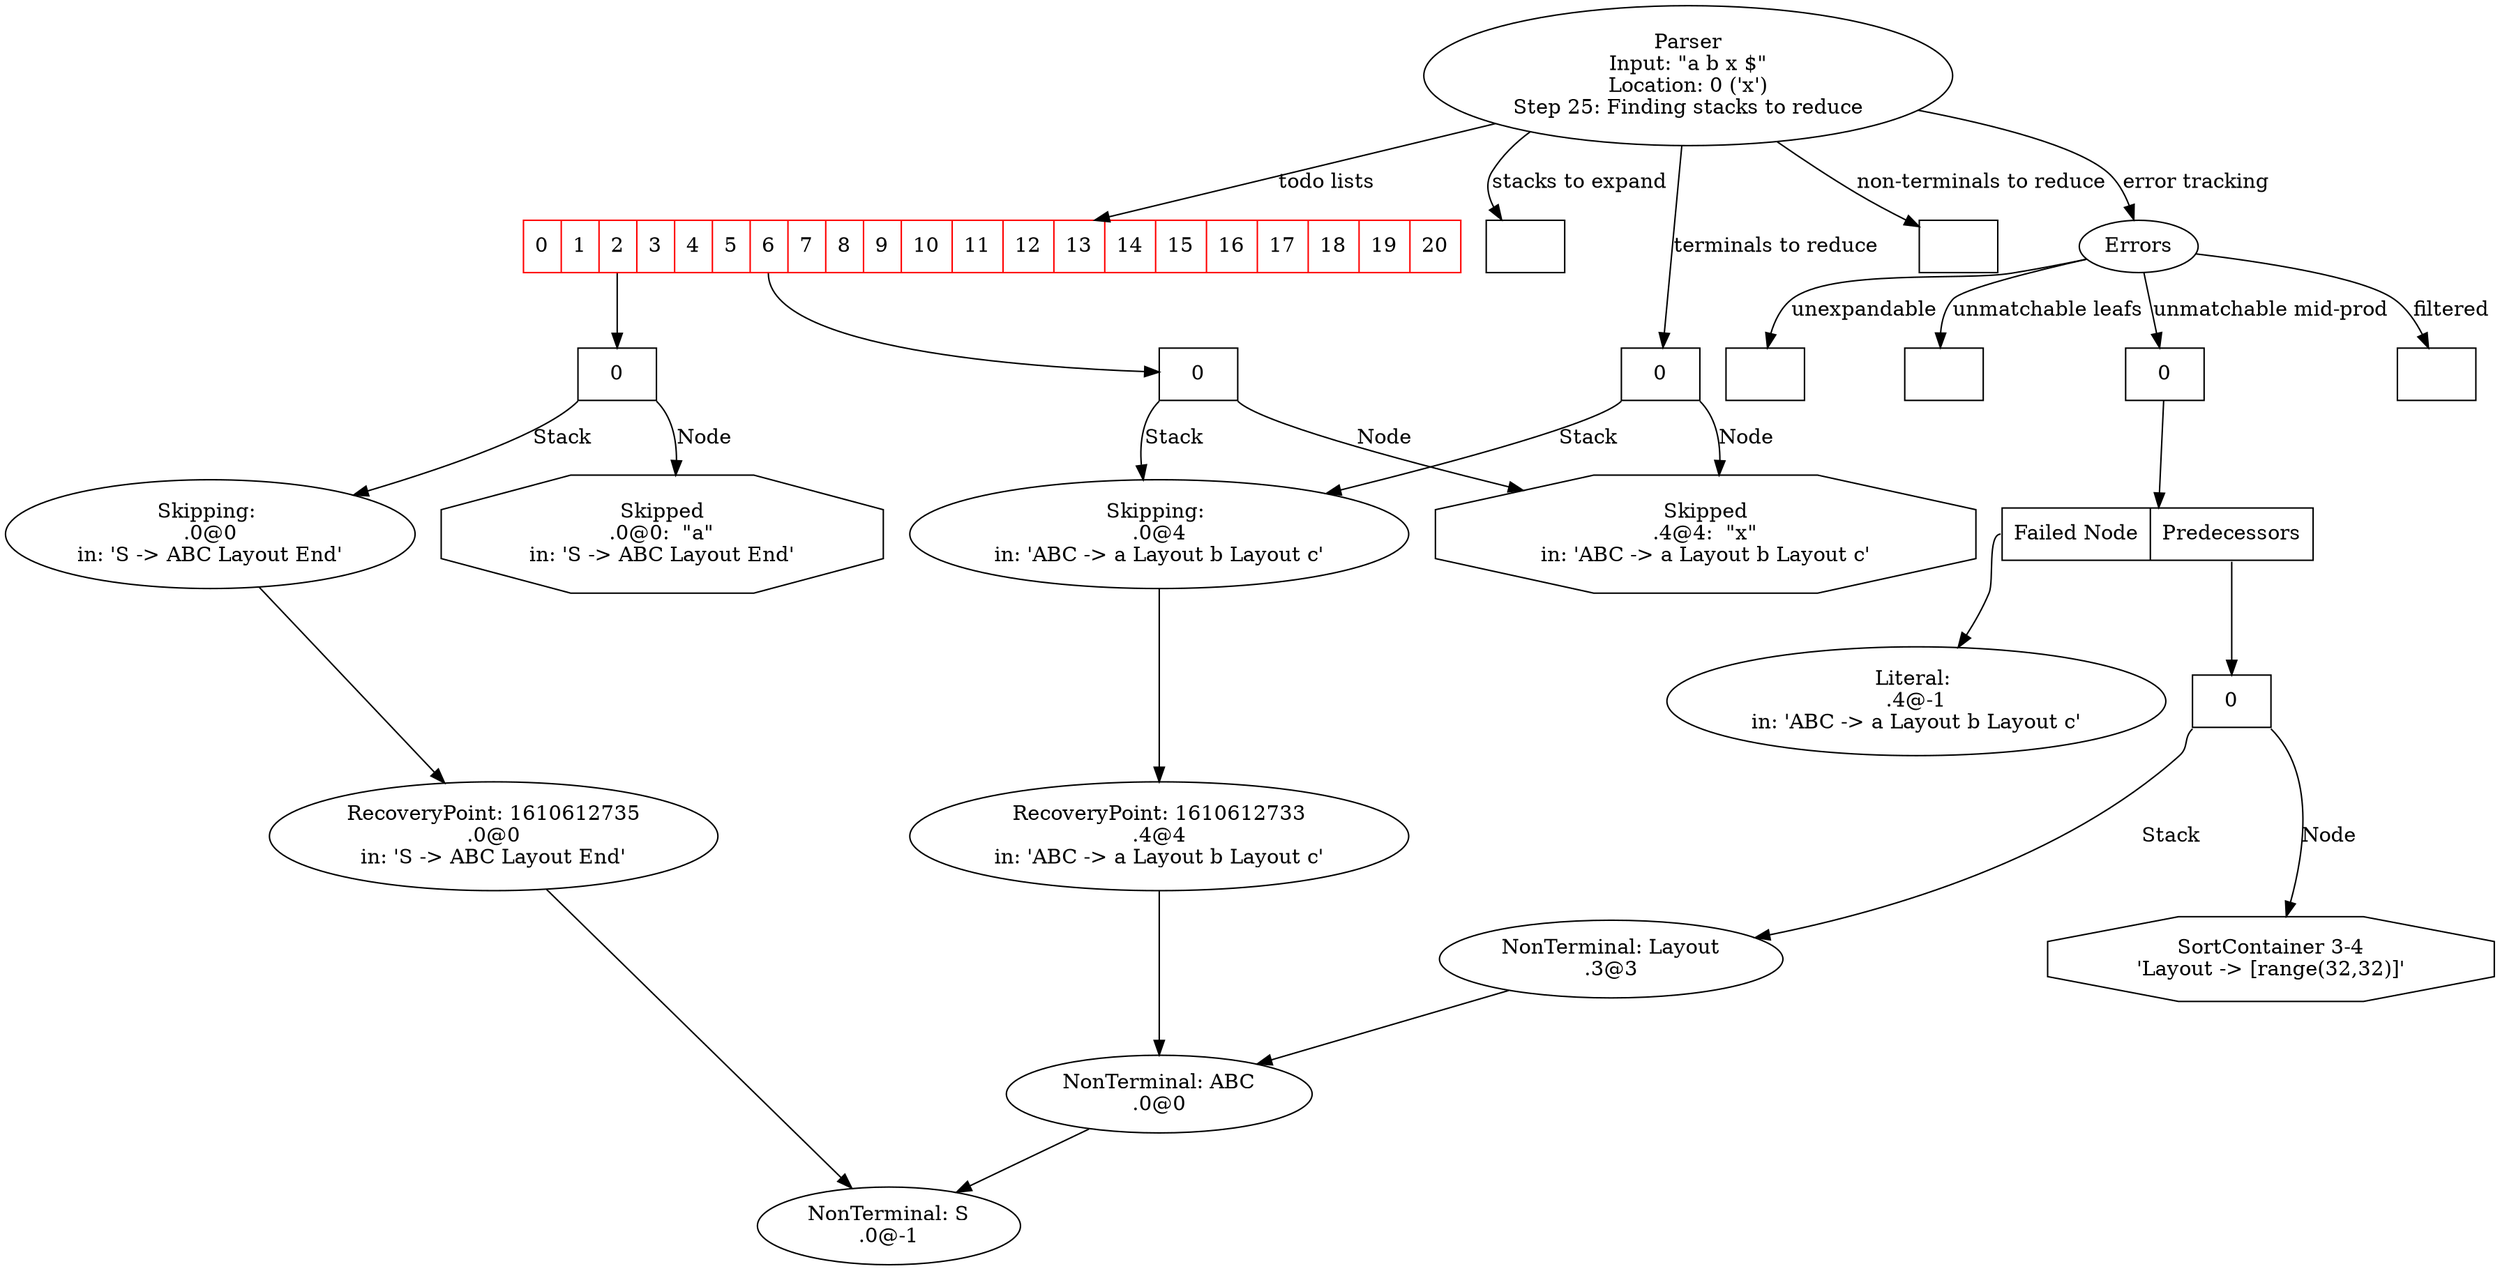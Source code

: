 digraph Parser {
"Parser"["label"="Parser\nInput: \"a b x $\"\nLocation: 0 ('x')\nStep 25: Finding stacks to reduce"];
"todo-2"["label"="<0> 0", "shape"="record"];
"1610612736"["label"="Skipping: \n.0@0\nin: 'S -> ABC Layout End'"];
"1610612735"["label"="RecoveryPoint: 1610612735\n.0@0\nin: 'S -> ABC Layout End'"];
"-1"["label"="NonTerminal: S\n.0@-1"];
"1610612735" -> "-1";
"1610612736" -> "1610612735";
"todo-2":"0":sw -> "1610612736"["label"="Stack"];
"1829344035"["shape"="octagon", "label"="Skipped\n.0@0:  \"a\"\nin: 'S -> ABC Layout End'"];
"todo-2":"0":se -> "1829344035"["label"="Node"];
"todoLists":"2" -> "todo-2";
"todo-6"["label"="<0> 0", "shape"="record"];
"1610612734"["label"="Skipping: \n.0@4\nin: 'ABC -> a Layout b Layout c'"];
"1610612733"["label"="RecoveryPoint: 1610612733\n.4@4\nin: 'ABC -> a Layout b Layout c'"];
"35"["label"="NonTerminal: ABC\n.0@0"];
"35" -> "-1";
"1610612733" -> "35";
"1610612734" -> "1610612733";
"todo-6":"0":sw -> "1610612734"["label"="Stack"];
"1637411253"["shape"="octagon", "label"="Skipped\n.4@4:  \"x\"\nin: 'ABC -> a Layout b Layout c'"];
"todo-6":"0":se -> "1637411253"["label"="Node"];
"todoLists":"6" -> "todo-6";
"todoLists"["label"="<0> 0 | <1> 1 | <2> 2 | <3> 3 | <4> 4 | <5> 5 | <6> 6 | <7> 7 | <8> 8 | <9> 9 | <10> 10 | <11> 11 | <12> 12 | <13> 13 | <14> 14 | <15> 15 | <16> 16 | <17> 17 | <18> 18 | <19> 19 | <20> 20", "shape"="record", "color"="red"];
"Parser" -> "todoLists"["label"="todo lists"];
"stacksToExpand"["label"="", "shape"="record"];
"Parser" -> "stacksToExpand"["label"="stacks to expand"];
"terminalsToReduce"["label"="<0> 0", "shape"="record"];
"terminalsToReduce":"0":sw -> "1610612734"["label"="Stack"];
"1637411253"["shape"="octagon", "label"="Skipped\n.4@4:  \"x\"\nin: 'ABC -> a Layout b Layout c'"];
"terminalsToReduce":"0":se -> "1637411253"["label"="Node"];
"Parser" -> "terminalsToReduce"["label"="terminals to reduce"];
"nonTerminalsToReduce"["label"="", "shape"="record"];
"Parser" -> "nonTerminalsToReduce"["label"="non-terminals to reduce"];
"unexpandableNodes"["label"="", "shape"="record"];
"unmatchableLeafNodes"["label"="", "shape"="record"];
"unmatchableMidProductionNodes"["shape"="record", "label"="<0> 0"];
"unmatchable-mid-production-0"["shape"="record", "label"="<failedNode> Failed Node | <predecessors> Predecessors"];
"unmatchableMidProductionNodes":"0" -> "unmatchable-mid-production-0";
"59"["label"="Literal: \n.4@-1\nin: 'ABC -> a Layout b Layout c'"];
"unmatchable-mid-production-predecessors-0"["label"="<0> 0", "shape"="record"];
"58"["label"="NonTerminal: Layout\n.3@3"];
"58" -> "35";
"unmatchable-mid-production-predecessors-0":"0":sw -> "58"["label"="Stack"];
"197535883"["shape"="octagon", "label"="SortContainer 3-4\n'Layout -> [range(32,32)]'"];
"unmatchable-mid-production-predecessors-0":"0":se -> "197535883"["label"="Node"];
"unmatchable-mid-production-0":"failedNode" -> "59";
"unmatchable-mid-production-0":"predecessors" -> "unmatchable-mid-production-predecessors-0";
"filteredNodes"["label"="", "shape"="record"];
"error"["label"="Errors"];
"Parser" -> "error"["label"="error tracking"];
"error" -> "unexpandableNodes"["label"="unexpandable"];
"error" -> "unmatchableLeafNodes"["label"="unmatchable leafs"];
"error" -> "unmatchableMidProductionNodes"["label"="unmatchable mid-prod"];
"error" -> "filteredNodes"["label"="filtered"];
}
